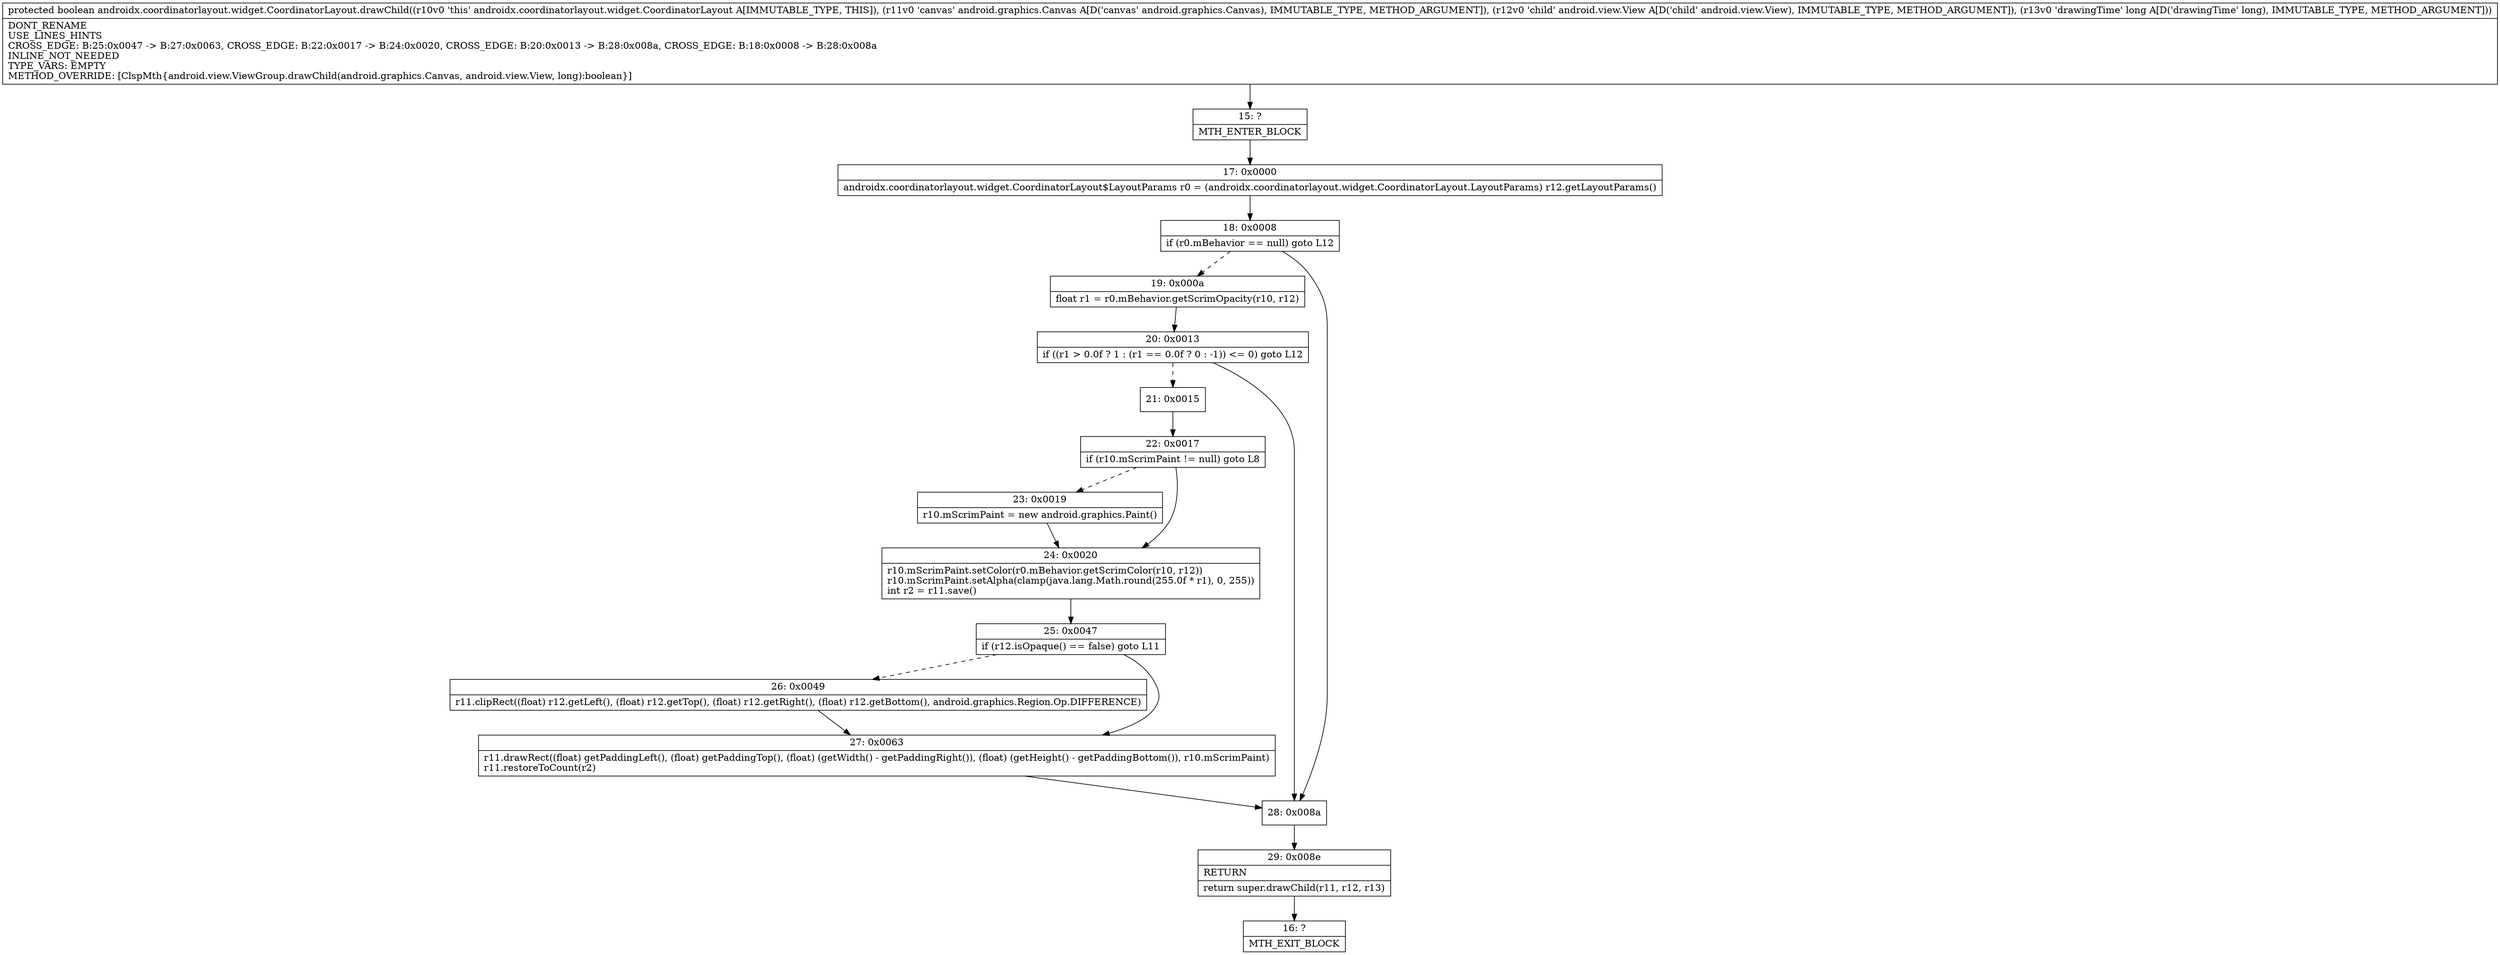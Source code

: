 digraph "CFG forandroidx.coordinatorlayout.widget.CoordinatorLayout.drawChild(Landroid\/graphics\/Canvas;Landroid\/view\/View;J)Z" {
Node_15 [shape=record,label="{15\:\ ?|MTH_ENTER_BLOCK\l}"];
Node_17 [shape=record,label="{17\:\ 0x0000|androidx.coordinatorlayout.widget.CoordinatorLayout$LayoutParams r0 = (androidx.coordinatorlayout.widget.CoordinatorLayout.LayoutParams) r12.getLayoutParams()\l}"];
Node_18 [shape=record,label="{18\:\ 0x0008|if (r0.mBehavior == null) goto L12\l}"];
Node_19 [shape=record,label="{19\:\ 0x000a|float r1 = r0.mBehavior.getScrimOpacity(r10, r12)\l}"];
Node_20 [shape=record,label="{20\:\ 0x0013|if ((r1 \> 0.0f ? 1 : (r1 == 0.0f ? 0 : \-1)) \<= 0) goto L12\l}"];
Node_21 [shape=record,label="{21\:\ 0x0015}"];
Node_22 [shape=record,label="{22\:\ 0x0017|if (r10.mScrimPaint != null) goto L8\l}"];
Node_23 [shape=record,label="{23\:\ 0x0019|r10.mScrimPaint = new android.graphics.Paint()\l}"];
Node_24 [shape=record,label="{24\:\ 0x0020|r10.mScrimPaint.setColor(r0.mBehavior.getScrimColor(r10, r12))\lr10.mScrimPaint.setAlpha(clamp(java.lang.Math.round(255.0f * r1), 0, 255))\lint r2 = r11.save()\l}"];
Node_25 [shape=record,label="{25\:\ 0x0047|if (r12.isOpaque() == false) goto L11\l}"];
Node_26 [shape=record,label="{26\:\ 0x0049|r11.clipRect((float) r12.getLeft(), (float) r12.getTop(), (float) r12.getRight(), (float) r12.getBottom(), android.graphics.Region.Op.DIFFERENCE)\l}"];
Node_27 [shape=record,label="{27\:\ 0x0063|r11.drawRect((float) getPaddingLeft(), (float) getPaddingTop(), (float) (getWidth() \- getPaddingRight()), (float) (getHeight() \- getPaddingBottom()), r10.mScrimPaint)\lr11.restoreToCount(r2)\l}"];
Node_28 [shape=record,label="{28\:\ 0x008a}"];
Node_29 [shape=record,label="{29\:\ 0x008e|RETURN\l|return super.drawChild(r11, r12, r13)\l}"];
Node_16 [shape=record,label="{16\:\ ?|MTH_EXIT_BLOCK\l}"];
MethodNode[shape=record,label="{protected boolean androidx.coordinatorlayout.widget.CoordinatorLayout.drawChild((r10v0 'this' androidx.coordinatorlayout.widget.CoordinatorLayout A[IMMUTABLE_TYPE, THIS]), (r11v0 'canvas' android.graphics.Canvas A[D('canvas' android.graphics.Canvas), IMMUTABLE_TYPE, METHOD_ARGUMENT]), (r12v0 'child' android.view.View A[D('child' android.view.View), IMMUTABLE_TYPE, METHOD_ARGUMENT]), (r13v0 'drawingTime' long A[D('drawingTime' long), IMMUTABLE_TYPE, METHOD_ARGUMENT]))  | DONT_RENAME\lUSE_LINES_HINTS\lCROSS_EDGE: B:25:0x0047 \-\> B:27:0x0063, CROSS_EDGE: B:22:0x0017 \-\> B:24:0x0020, CROSS_EDGE: B:20:0x0013 \-\> B:28:0x008a, CROSS_EDGE: B:18:0x0008 \-\> B:28:0x008a\lINLINE_NOT_NEEDED\lTYPE_VARS: EMPTY\lMETHOD_OVERRIDE: [ClspMth\{android.view.ViewGroup.drawChild(android.graphics.Canvas, android.view.View, long):boolean\}]\l}"];
MethodNode -> Node_15;Node_15 -> Node_17;
Node_17 -> Node_18;
Node_18 -> Node_19[style=dashed];
Node_18 -> Node_28;
Node_19 -> Node_20;
Node_20 -> Node_21[style=dashed];
Node_20 -> Node_28;
Node_21 -> Node_22;
Node_22 -> Node_23[style=dashed];
Node_22 -> Node_24;
Node_23 -> Node_24;
Node_24 -> Node_25;
Node_25 -> Node_26[style=dashed];
Node_25 -> Node_27;
Node_26 -> Node_27;
Node_27 -> Node_28;
Node_28 -> Node_29;
Node_29 -> Node_16;
}

